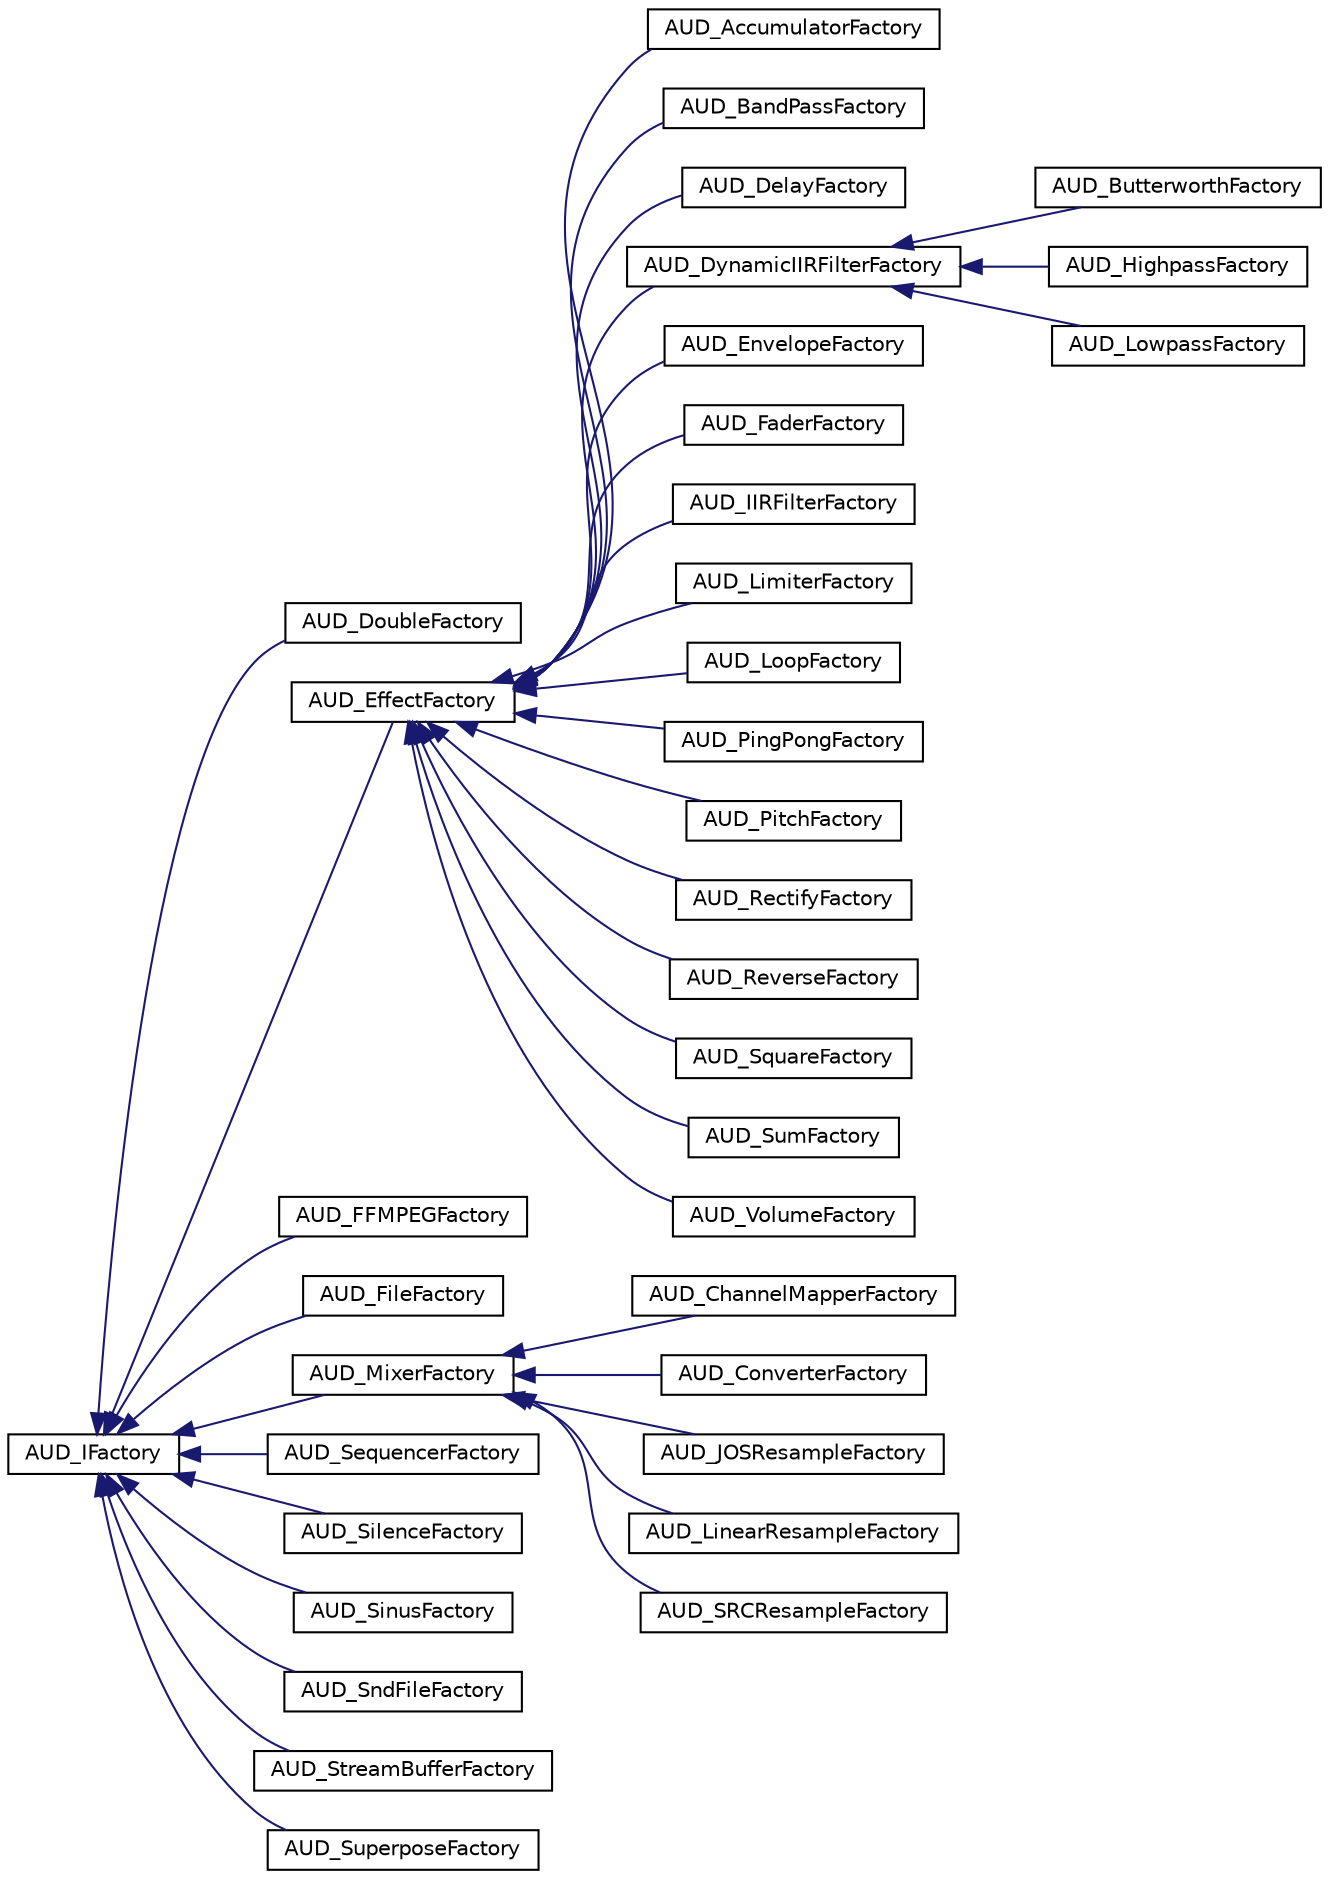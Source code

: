 digraph G
{
  edge [fontname="Helvetica",fontsize="10",labelfontname="Helvetica",labelfontsize="10"];
  node [fontname="Helvetica",fontsize="10",shape=record];
  rankdir=LR;
  Node1 [label="AUD_IFactory",height=0.2,width=0.4,color="black", fillcolor="white", style="filled",URL="$db/d97/classAUD__IFactory.html"];
  Node1 -> Node2 [dir=back,color="midnightblue",fontsize="10",style="solid",fontname="Helvetica"];
  Node2 [label="AUD_DoubleFactory",height=0.2,width=0.4,color="black", fillcolor="white", style="filled",URL="$da/d8b/classAUD__DoubleFactory.html"];
  Node1 -> Node3 [dir=back,color="midnightblue",fontsize="10",style="solid",fontname="Helvetica"];
  Node3 [label="AUD_EffectFactory",height=0.2,width=0.4,color="black", fillcolor="white", style="filled",URL="$db/d5e/classAUD__EffectFactory.html"];
  Node3 -> Node4 [dir=back,color="midnightblue",fontsize="10",style="solid",fontname="Helvetica"];
  Node4 [label="AUD_AccumulatorFactory",height=0.2,width=0.4,color="black", fillcolor="white", style="filled",URL="$d6/dda/classAUD__AccumulatorFactory.html"];
  Node3 -> Node5 [dir=back,color="midnightblue",fontsize="10",style="solid",fontname="Helvetica"];
  Node5 [label="AUD_BandPassFactory",height=0.2,width=0.4,color="black", fillcolor="white", style="filled",URL="$d7/d66/classAUD__BandPassFactory.html"];
  Node3 -> Node6 [dir=back,color="midnightblue",fontsize="10",style="solid",fontname="Helvetica"];
  Node6 [label="AUD_DelayFactory",height=0.2,width=0.4,color="black", fillcolor="white", style="filled",URL="$dc/d9e/classAUD__DelayFactory.html"];
  Node3 -> Node7 [dir=back,color="midnightblue",fontsize="10",style="solid",fontname="Helvetica"];
  Node7 [label="AUD_DynamicIIRFilterFactory",height=0.2,width=0.4,color="black", fillcolor="white", style="filled",URL="$d5/da7/classAUD__DynamicIIRFilterFactory.html"];
  Node7 -> Node8 [dir=back,color="midnightblue",fontsize="10",style="solid",fontname="Helvetica"];
  Node8 [label="AUD_ButterworthFactory",height=0.2,width=0.4,color="black", fillcolor="white", style="filled",URL="$d6/dd8/classAUD__ButterworthFactory.html"];
  Node7 -> Node9 [dir=back,color="midnightblue",fontsize="10",style="solid",fontname="Helvetica"];
  Node9 [label="AUD_HighpassFactory",height=0.2,width=0.4,color="black", fillcolor="white", style="filled",URL="$dd/dee/classAUD__HighpassFactory.html"];
  Node7 -> Node10 [dir=back,color="midnightblue",fontsize="10",style="solid",fontname="Helvetica"];
  Node10 [label="AUD_LowpassFactory",height=0.2,width=0.4,color="black", fillcolor="white", style="filled",URL="$d7/d9a/classAUD__LowpassFactory.html"];
  Node3 -> Node11 [dir=back,color="midnightblue",fontsize="10",style="solid",fontname="Helvetica"];
  Node11 [label="AUD_EnvelopeFactory",height=0.2,width=0.4,color="black", fillcolor="white", style="filled",URL="$d6/d0f/classAUD__EnvelopeFactory.html"];
  Node3 -> Node12 [dir=back,color="midnightblue",fontsize="10",style="solid",fontname="Helvetica"];
  Node12 [label="AUD_FaderFactory",height=0.2,width=0.4,color="black", fillcolor="white", style="filled",URL="$dc/dde/classAUD__FaderFactory.html"];
  Node3 -> Node13 [dir=back,color="midnightblue",fontsize="10",style="solid",fontname="Helvetica"];
  Node13 [label="AUD_IIRFilterFactory",height=0.2,width=0.4,color="black", fillcolor="white", style="filled",URL="$d2/d26/classAUD__IIRFilterFactory.html"];
  Node3 -> Node14 [dir=back,color="midnightblue",fontsize="10",style="solid",fontname="Helvetica"];
  Node14 [label="AUD_LimiterFactory",height=0.2,width=0.4,color="black", fillcolor="white", style="filled",URL="$d4/d80/classAUD__LimiterFactory.html"];
  Node3 -> Node15 [dir=back,color="midnightblue",fontsize="10",style="solid",fontname="Helvetica"];
  Node15 [label="AUD_LoopFactory",height=0.2,width=0.4,color="black", fillcolor="white", style="filled",URL="$d8/d47/classAUD__LoopFactory.html"];
  Node3 -> Node16 [dir=back,color="midnightblue",fontsize="10",style="solid",fontname="Helvetica"];
  Node16 [label="AUD_PingPongFactory",height=0.2,width=0.4,color="black", fillcolor="white", style="filled",URL="$db/dd4/classAUD__PingPongFactory.html"];
  Node3 -> Node17 [dir=back,color="midnightblue",fontsize="10",style="solid",fontname="Helvetica"];
  Node17 [label="AUD_PitchFactory",height=0.2,width=0.4,color="black", fillcolor="white", style="filled",URL="$d6/d0d/classAUD__PitchFactory.html"];
  Node3 -> Node18 [dir=back,color="midnightblue",fontsize="10",style="solid",fontname="Helvetica"];
  Node18 [label="AUD_RectifyFactory",height=0.2,width=0.4,color="black", fillcolor="white", style="filled",URL="$dc/d3d/classAUD__RectifyFactory.html"];
  Node3 -> Node19 [dir=back,color="midnightblue",fontsize="10",style="solid",fontname="Helvetica"];
  Node19 [label="AUD_ReverseFactory",height=0.2,width=0.4,color="black", fillcolor="white", style="filled",URL="$dd/dda/classAUD__ReverseFactory.html"];
  Node3 -> Node20 [dir=back,color="midnightblue",fontsize="10",style="solid",fontname="Helvetica"];
  Node20 [label="AUD_SquareFactory",height=0.2,width=0.4,color="black", fillcolor="white", style="filled",URL="$d7/dd3/classAUD__SquareFactory.html"];
  Node3 -> Node21 [dir=back,color="midnightblue",fontsize="10",style="solid",fontname="Helvetica"];
  Node21 [label="AUD_SumFactory",height=0.2,width=0.4,color="black", fillcolor="white", style="filled",URL="$d0/d51/classAUD__SumFactory.html"];
  Node3 -> Node22 [dir=back,color="midnightblue",fontsize="10",style="solid",fontname="Helvetica"];
  Node22 [label="AUD_VolumeFactory",height=0.2,width=0.4,color="black", fillcolor="white", style="filled",URL="$d8/db2/classAUD__VolumeFactory.html"];
  Node1 -> Node23 [dir=back,color="midnightblue",fontsize="10",style="solid",fontname="Helvetica"];
  Node23 [label="AUD_FFMPEGFactory",height=0.2,width=0.4,color="black", fillcolor="white", style="filled",URL="$da/d78/classAUD__FFMPEGFactory.html"];
  Node1 -> Node24 [dir=back,color="midnightblue",fontsize="10",style="solid",fontname="Helvetica"];
  Node24 [label="AUD_FileFactory",height=0.2,width=0.4,color="black", fillcolor="white", style="filled",URL="$d4/d80/classAUD__FileFactory.html"];
  Node1 -> Node25 [dir=back,color="midnightblue",fontsize="10",style="solid",fontname="Helvetica"];
  Node25 [label="AUD_MixerFactory",height=0.2,width=0.4,color="black", fillcolor="white", style="filled",URL="$dd/dc7/classAUD__MixerFactory.html"];
  Node25 -> Node26 [dir=back,color="midnightblue",fontsize="10",style="solid",fontname="Helvetica"];
  Node26 [label="AUD_ChannelMapperFactory",height=0.2,width=0.4,color="black", fillcolor="white", style="filled",URL="$d7/dd5/classAUD__ChannelMapperFactory.html"];
  Node25 -> Node27 [dir=back,color="midnightblue",fontsize="10",style="solid",fontname="Helvetica"];
  Node27 [label="AUD_ConverterFactory",height=0.2,width=0.4,color="black", fillcolor="white", style="filled",URL="$dd/d61/classAUD__ConverterFactory.html"];
  Node25 -> Node28 [dir=back,color="midnightblue",fontsize="10",style="solid",fontname="Helvetica"];
  Node28 [label="AUD_JOSResampleFactory",height=0.2,width=0.4,color="black", fillcolor="white", style="filled",URL="$d9/d5f/classAUD__JOSResampleFactory.html"];
  Node25 -> Node29 [dir=back,color="midnightblue",fontsize="10",style="solid",fontname="Helvetica"];
  Node29 [label="AUD_LinearResampleFactory",height=0.2,width=0.4,color="black", fillcolor="white", style="filled",URL="$d3/d89/classAUD__LinearResampleFactory.html"];
  Node25 -> Node30 [dir=back,color="midnightblue",fontsize="10",style="solid",fontname="Helvetica"];
  Node30 [label="AUD_SRCResampleFactory",height=0.2,width=0.4,color="black", fillcolor="white", style="filled",URL="$d5/d34/classAUD__SRCResampleFactory.html"];
  Node1 -> Node31 [dir=back,color="midnightblue",fontsize="10",style="solid",fontname="Helvetica"];
  Node31 [label="AUD_SequencerFactory",height=0.2,width=0.4,color="black", fillcolor="white", style="filled",URL="$db/de7/classAUD__SequencerFactory.html"];
  Node1 -> Node32 [dir=back,color="midnightblue",fontsize="10",style="solid",fontname="Helvetica"];
  Node32 [label="AUD_SilenceFactory",height=0.2,width=0.4,color="black", fillcolor="white", style="filled",URL="$d1/d92/classAUD__SilenceFactory.html"];
  Node1 -> Node33 [dir=back,color="midnightblue",fontsize="10",style="solid",fontname="Helvetica"];
  Node33 [label="AUD_SinusFactory",height=0.2,width=0.4,color="black", fillcolor="white", style="filled",URL="$dd/d5e/classAUD__SinusFactory.html"];
  Node1 -> Node34 [dir=back,color="midnightblue",fontsize="10",style="solid",fontname="Helvetica"];
  Node34 [label="AUD_SndFileFactory",height=0.2,width=0.4,color="black", fillcolor="white", style="filled",URL="$d8/dcc/classAUD__SndFileFactory.html"];
  Node1 -> Node35 [dir=back,color="midnightblue",fontsize="10",style="solid",fontname="Helvetica"];
  Node35 [label="AUD_StreamBufferFactory",height=0.2,width=0.4,color="black", fillcolor="white", style="filled",URL="$d1/daa/classAUD__StreamBufferFactory.html"];
  Node1 -> Node36 [dir=back,color="midnightblue",fontsize="10",style="solid",fontname="Helvetica"];
  Node36 [label="AUD_SuperposeFactory",height=0.2,width=0.4,color="black", fillcolor="white", style="filled",URL="$d5/d08/classAUD__SuperposeFactory.html"];
}
